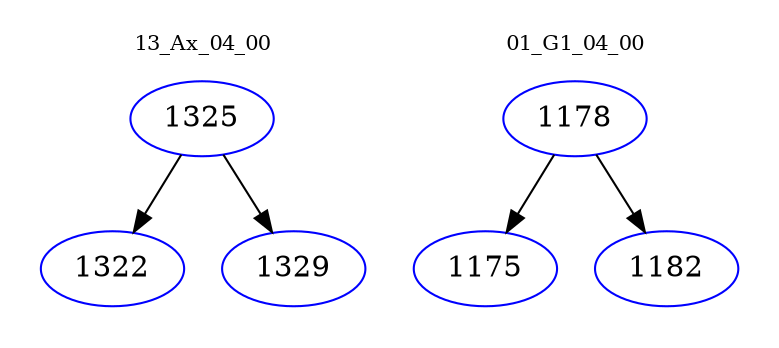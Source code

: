 digraph{
subgraph cluster_0 {
color = white
label = "13_Ax_04_00";
fontsize=10;
T0_1325 [label="1325", color="blue"]
T0_1325 -> T0_1322 [color="black"]
T0_1322 [label="1322", color="blue"]
T0_1325 -> T0_1329 [color="black"]
T0_1329 [label="1329", color="blue"]
}
subgraph cluster_1 {
color = white
label = "01_G1_04_00";
fontsize=10;
T1_1178 [label="1178", color="blue"]
T1_1178 -> T1_1175 [color="black"]
T1_1175 [label="1175", color="blue"]
T1_1178 -> T1_1182 [color="black"]
T1_1182 [label="1182", color="blue"]
}
}

